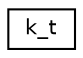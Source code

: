 digraph "Graphical Class Hierarchy"
{
  edge [fontname="Helvetica",fontsize="10",labelfontname="Helvetica",labelfontsize="10"];
  node [fontname="Helvetica",fontsize="10",shape=record];
  rankdir="LR";
  Node1 [label="k_t",height=0.2,width=0.4,color="black", fillcolor="white", style="filled",URL="$structk__t.html"];
}
